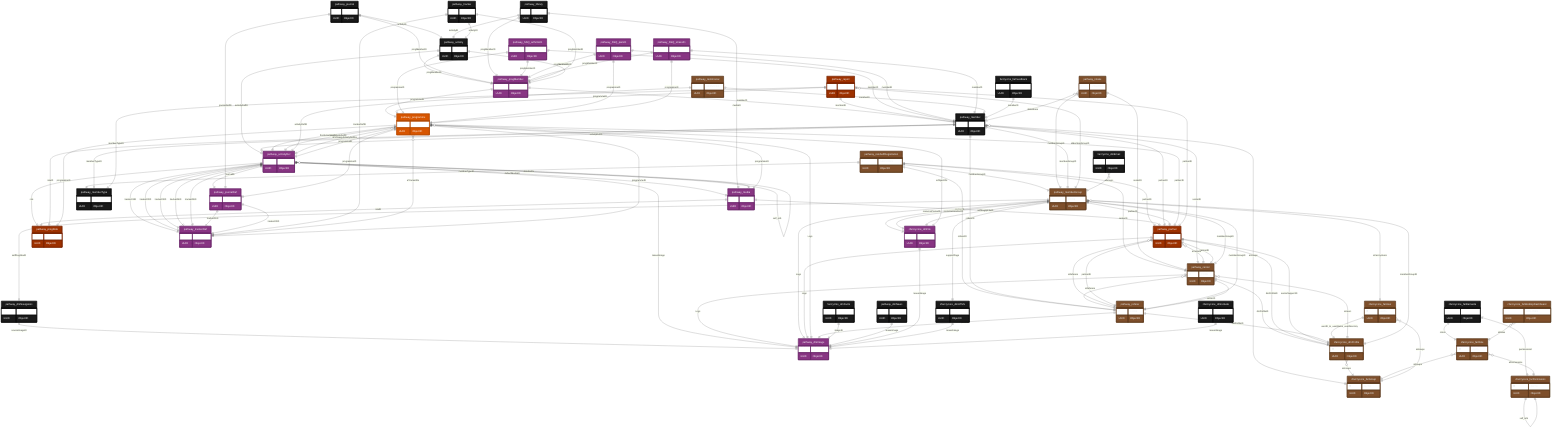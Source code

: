erDiagram
    %% Parameters:
%%   Focus: programme
%%   Domains: provider, participant, pathway
%%   Chart Type: ER
    "pathway_ruleSelfRegistration" {
        📞 SERVICES UUID ObjectID
    }

    "pathway_dmImage" {
        💧 UTILITIES UUID ObjectID
    }

    "pathway_dmNavigation" {
        💧 UTILITIES UUID ObjectID
    }

    "pathway_dmNews" {
        💧 UTILITIES UUID ObjectID
    }

    "pathway_activity" {
        🔥 CORE UUID ObjectID
    }

    "pathway_activityDef" {
        🔥 CORE UUID ObjectID
    }

    "pathway_center" {
        🔥 CORE UUID ObjectID
    }

    "pathway_intake" {
        💧 UTILITIES UUID ObjectID
    }

    "pathway_journal" {
        💧 UTILITIES UUID ObjectID
    }

    "pathway_journalDef" {
        💧 UTILITIES UUID ObjectID
    }

    "pathway_library" {
        💧 UTILITIES UUID ObjectID
    }

    "pathway_media" {
        🔥 CORE UUID ObjectID
    }

    "pathway_member" {
        🔥 CORE UUID ObjectID
    }

    "pathway_memberGroup" {
        🔥 CORE UUID ObjectID
    }

    "pathway_memberType" {
        💧 UTILITIES UUID ObjectID
    }

    "pathway_partner" {
        🔥 CORE UUID ObjectID
    }

    "pathway_progMember" {
        🔥 CORE UUID ObjectID
    }

    "pathway_programme" {
        💧 UTILITIES UUID ObjectID
    }

    "pathway_progRole" {
        📞 SERVICES UUID ObjectID
    }

    "pathway_referer" {
        🔥 CORE UUID ObjectID
    }

    "pathway_report" {
        📞 SERVICES UUID ObjectID
    }

    "pathway_SSQ_arthritis01" {
        💧 UTILITIES UUID ObjectID
    }

    "pathway_SSQ_pain01" {
        💧 UTILITIES UUID ObjectID
    }

    "pathway_SSQ_stress01" {
        💧 UTILITIES UUID ObjectID
    }

    "pathway_testimonial" {
        📞 SERVICES UUID ObjectID
    }

    "pathway_tracker" {
        💧 UTILITIES UUID ObjectID
    }

    "pathway_trackerDef" {
        💧 UTILITIES UUID ObjectID
    }

    "farcrycms_dmEmail" {
        📞 SERVICES UUID ObjectID
    }

    "farcrycms_dmFacts" {
        💧 UTILITIES UUID ObjectID
    }

    "farcrycms_farFeedback" {
        📞 SERVICES UUID ObjectID
    }

    "zfarcrycore_dmFile" {
        💧 UTILITIES UUID ObjectID
    }

    "zfarcrycore_dmHTML" {
        💧 UTILITIES UUID ObjectID
    }

    "zfarcrycore_dmInclude" {
        💧 UTILITIES UUID ObjectID
    }

    "zfarcrycore_dmProfile" {
        🛡️ AUTH UUID ObjectID
    }

    "zfarcrycore_farBarnacle" {
        🛡️ AUTH UUID ObjectID
    }

    "zfarcrycore_farGroup" {
        🛡️ AUTH UUID ObjectID
    }

    "zfarcrycore_farPermission" {
        🛡️ AUTH UUID ObjectID
    }

    "zfarcrycore_farRole" {
        🛡️ AUTH UUID ObjectID
    }

    "zfarcrycore_farUser" {
        🛡️ AUTH UUID ObjectID
    }

    "zfarcrycore_farWebtopDashboard" {
        💧 UTILITIES UUID ObjectID
    }

    %% Direct FK Relationships
    "pathway_ruleSelfRegistration" ||--|| "pathway_memberType" : memberTypeID
    "pathway_ruleSelfRegistration" ||--|| "pathway_memberGroup" : memberGroupID
    "pathway_ruleSelfRegistration" ||--|| "pathway_partner" : partnerID
    "pathway_ruleSelfRegistration" ||--|| "pathway_center" : centerID
    "pathway_ruleSelfRegistration" ||--|| "pathway_referer" : refererID
    "pathway_dmNavigation" ||--|| "pathway_dmImage" : sourceImageID
    "pathway_activity" ||--|| "pathway_progMember" : progMemberID
    "pathway_activity" ||--|| "pathway_activityDef" : activityDefID
    "pathway_activityDef" ||--|| "pathway_programme" : programmeID
    "pathway_activityDef" ||--|| "pathway_dmImage" : teaserImage
    "pathway_activityDef" ||--|| "pathway_progRole" : role
    "pathway_activityDef" ||--|| "pathway_media" : defaultMediaID
    "pathway_activityDef" ||--|| "pathway_journalDef" : journalID
    "pathway_activityDef" ||--|| "pathway_trackerDef" : tracker01ID
    "pathway_activityDef" ||--|| "pathway_trackerDef" : tracker02ID
    "pathway_activityDef" ||--|| "pathway_trackerDef" : tracker03ID
    "pathway_activityDef" ||--|| "pathway_trackerDef" : tracker04ID
    "pathway_activityDef" ||--|| "pathway_trackerDef" : tracker05ID
    "pathway_center" ||--|| "pathway_dmImage" : Logo
    "pathway_center" ||--|| "zfarcrycore_dmProfile" : dmProfileID
    "pathway_center" ||--|| "pathway_partner" : partnerID
    "pathway_center" ||--|| "pathway_memberGroup" : memberGroupID
    "pathway_intake" ||--|| "pathway_memberGroup" : memberGroupID
    "pathway_intake" ||--|| "pathway_center" : centerID
    "pathway_journal" ||--|| "pathway_progMember" : progMemberID
    "pathway_journal" ||--|| "pathway_journalDef" : journalDefID
    "pathway_journal" ||--|| "pathway_activity" : activityID
    "pathway_journalDef" ||--|| "pathway_trackerDef" : tracker01ID
    "pathway_journalDef" ||--|| "pathway_trackerDef" : tracker02ID
    "pathway_journalDef" ||--|| "pathway_programme" : programmeID
    "pathway_library" ||--|| "pathway_progMember" : progMemberID
    "pathway_library" ||--|| "pathway_activity" : activityID
    "pathway_library" ||--|| "pathway_media" : mediaID
    "pathway_media" ||--|| "pathway_partner" : partnerID
    "pathway_media" ||--|| "pathway_programme" : programmeID
    "pathway_media" ||--|| "pathway_progRole" : roleID
    "pathway_member" ||--|| "pathway_memberType" : memberTypeID
    "pathway_member" ||--|| "pathway_memberGroup" : memberGroupID
    "pathway_member" ||--|| "pathway_partner" : partnerID
    "pathway_member" ||--|| "pathway_center" : centerID
    "pathway_member" ||--|| "pathway_referer" : refererID
    "pathway_member" ||--|| "pathway_activityDef" : activityDefID
    "pathway_member" ||--|| "pathway_progRole" : roleID
    "pathway_memberGroup" ||--|| "pathway_partner" : partnerID
    "pathway_memberGroup" ||--|| "pathway_dmImage" : Logo
    "pathway_memberGroup" ||--|| "zfarcrycore_dmFile" : resourcePosterID
    "pathway_memberGroup" ||--|| "zfarcrycore_dmFile" : resourceHandoutID
    "pathway_memberGroup" ||--|| "zfarcrycore_dmHTML" : supportPage
    "pathway_memberGroup" ||--|| "pathway_dmNavigation" : selfRegNavID
    "pathway_memberGroup" ||--|| "zfarcrycore_dmFile" : selfRegQrFileID
    "pathway_partner" ||--|| "pathway_dmImage" : Logo
    "pathway_partner" ||--|| "zfarcrycore_dmProfile" : dmProfileID
    "pathway_partner" ||--|| "zfarcrycore_dmProfile" : seniorSupportID
    "pathway_progMember" ||--|| "pathway_programme" : programmeID
    "pathway_progMember" ||--|| "pathway_member" : memberID
    "pathway_progMember" ||--|| "pathway_activity" : currActivityID
    "pathway_programme" ||--|| "pathway_partner" : partnerID
    "pathway_programme" ||--|| "pathway_dmImage" : Logo
    "pathway_programme" ||--|| "pathway_activityDef" : firstActivityDefID
    "pathway_programme" ||--|| "pathway_activityDef" : lastActivityDefID
    "pathway_progRole" ||--|| "pathway_programme" : programmeID
    "pathway_referer" ||--|| "pathway_dmImage" : picture
    "pathway_referer" ||--|| "zfarcrycore_dmProfile" : dmProfileID
    "pathway_referer" ||--|| "pathway_partner" : partnerID
    "pathway_referer" ||--|| "pathway_memberGroup" : memberGroupID
    "pathway_referer" ||--|| "pathway_center" : centerID
    "pathway_report" ||--|| "pathway_programme" : programmeID
    "pathway_report" ||--|| "pathway_partner" : partnerID
    "pathway_report" ||--|| "pathway_member" : memberID
    "pathway_report" ||--|| "pathway_memberType" : memberTypeID
    "pathway_SSQ_arthritis01" ||--|| "pathway_programme" : programmeID
    "pathway_SSQ_arthritis01" ||--|| "pathway_progMember" : progMemberID
    "pathway_SSQ_arthritis01" ||--|| "pathway_member" : memberID
    "pathway_SSQ_pain01" ||--|| "pathway_programme" : programmeID
    "pathway_SSQ_pain01" ||--|| "pathway_progMember" : progMemberID
    "pathway_SSQ_pain01" ||--|| "pathway_member" : memberID
    "pathway_SSQ_stress01" ||--|| "pathway_programme" : programmeID
    "pathway_SSQ_stress01" ||--|| "pathway_progMember" : progMemberID
    "pathway_SSQ_stress01" ||--|| "pathway_member" : memberID
    "pathway_testimonial" ||--|| "pathway_member" : memberID
    "pathway_testimonial" ||--|| "pathway_activityDef" : activityDefID
    "pathway_tracker" ||--|| "pathway_progMember" : progMemberID
    "pathway_tracker" ||--|| "pathway_trackerDef" : trackerDefID
    "pathway_tracker" ||--|| "pathway_activity" : activityID
    "pathway_trackerDef" ||--|| "pathway_programme" : programmeID
    "farcrycms_dmFacts" ||--|| "pathway_dmImage" : imageID
    "pathway_dmNews" ||--|| "pathway_dmImage" : teaserImage
    "farcrycms_farFeedback" ||--|| "pathway_member" : memberID
    "zfarcrycore_dmFile" ||--|| "pathway_dmImage" : teaserImage
    "zfarcrycore_dmHTML" ||--|| "pathway_dmImage" : teaserImage
    "zfarcrycore_dmInclude" ||--|| "pathway_dmImage" : teaserImage
    "zfarcrycore_dmProfile" ||--|| "pathway_memberGroup" : memberGroupID
    "zfarcrycore_farBarnacle" ||--|| "zfarcrycore_farRole" : roleid
    "zfarcrycore_farBarnacle" ||--|| "zfarcrycore_farPermission" : permissionid
    %% End Direct FK Relationships

    %% Special Joins
    "zfarcrycore_farUser" ||--|| "zfarcrycore_dmProfile" : userID_to_userName_userDirectory
    %% End Special Joins

    %% Self-Referencing Relationships for farPermission
    %% Self-refs include: aRelatedtypes
    "zfarcrycore_farPermission" ||--|| "zfarcrycore_farPermission" : self_refs
    %% End Self-Referencing Relationships for farPermission

    %% Self-Referencing Relationships for activityDef
    %% Self-refs include: onEndID, aCuePointActivities, aInteract1Activities, aInteract2Activities, aInteract3Activities, aInteract4Activities, aInteract5Activities
    "pathway_activityDef" ||--|| "pathway_activityDef" : self_refs
    %% End Self-Referencing Relationships for activityDef

    %% Join Table Relationships
    "pathway_activityDef" }o--|| "pathway_media" : aMediaIDs
    "pathway_center" }o--|| "zfarcrycore_dmProfile" : aUsers
    "pathway_center" }o--|| "pathway_referer" : aReferers
    "pathway_intake" }o--|| "pathway_member" : aMembers
    "pathway_member" }o--|| "zfarcrycore_farGroup" : aGroups
    "pathway_memberGroup" }o--|| "zfarcrycore_farUser" : aFarcryUsers
    "pathway_partner" }o--|| "pathway_center" : aCenters
    "pathway_partner" }o--|| "pathway_referer" : aReferers
    "pathway_programme" }o--|| "pathway_activityDef" : aFollowupActivityDefIDs
    "pathway_programme" }o--|| "pathway_trackerDef" : aTrackerIDs
    "pathway_programme" }o--|| "zfarcrycore_dmFile" : aObjectIDs
    "pathway_report" }o--|| "pathway_memberGroup" : aMemberGroupID
    "farcrycms_dmEmail" }o--|| "pathway_memberGroup" : aGroups
    "zfarcrycore_dmProfile" }o--|| "zfarcrycore_farGroup" : aGroups
    "zfarcrycore_farRole" }o--|| "zfarcrycore_farGroup" : aGroups
    "zfarcrycore_farRole" }o--|| "zfarcrycore_farPermission" : aPermissions
    "zfarcrycore_farUser" }o--|| "zfarcrycore_farGroup" : aGroups
    "zfarcrycore_farWebtopDashboard" }o--|| "zfarcrycore_farRole" : aRoles
    %% End Join Table Relationships


    %% Entity Styling
    style pathway_ruleSelfRegistration fill:#7e4f2b,stroke:#5d3d1f,stroke-width:2px,color:#eceff1
    style pathway_dmImage fill:#883583,stroke:#6a2a6a,stroke-width:2px,color:#fff
    style pathway_dmNavigation fill:#1a1a1a,stroke:#0d0d0d,stroke-width:2px,color:#fff
    style pathway_dmNews fill:#1a1a1a,stroke:#0d0d0d,stroke-width:2px,color:#fff
    style pathway_activity fill:#1a1a1a,stroke:#0d0d0d,stroke-width:2px,color:#fff
    style pathway_activityDef fill:#883583,stroke:#6a2a6a,stroke-width:2px,color:#fff
    style pathway_center fill:#7e4f2b,stroke:#5d3d1f,stroke-width:2px,color:#eceff1
    style pathway_intake fill:#7e4f2b,stroke:#5d3d1f,stroke-width:2px,color:#eceff1
    style pathway_journal fill:#1a1a1a,stroke:#0d0d0d,stroke-width:2px,color:#fff
    style pathway_journalDef fill:#883583,stroke:#6a2a6a,stroke-width:2px,color:#fff
    style pathway_library fill:#1a1a1a,stroke:#0d0d0d,stroke-width:2px,color:#fff
    style pathway_media fill:#883583,stroke:#6a2a6a,stroke-width:2px,color:#fff
    style pathway_member fill:#1a1a1a,stroke:#0d0d0d,stroke-width:2px,color:#fff
    style pathway_memberGroup fill:#7e4f2b,stroke:#5d3d1f,stroke-width:2px,color:#eceff1
    style pathway_memberType fill:#1a1a1a,stroke:#0d0d0d,stroke-width:2px,color:#fff
    style pathway_partner fill:#9d3100,stroke:#7a2600,stroke-width:2px,color:#fff
    style pathway_progMember fill:#883583,stroke:#6a2a6a,stroke-width:2px,color:#fff
    style pathway_programme fill:#d75500,stroke:#b34d00,stroke-width:2px,color:#fff
    style pathway_progRole fill:#9d3100,stroke:#7a2600,stroke-width:2px,color:#fff
    style pathway_referer fill:#7e4f2b,stroke:#5d3d1f,stroke-width:2px,color:#eceff1
    style pathway_report fill:#9d3100,stroke:#7a2600,stroke-width:2px,color:#fff
    style pathway_SSQ_arthritis01 fill:#883583,stroke:#6a2a6a,stroke-width:2px,color:#fff
    style pathway_SSQ_pain01 fill:#883583,stroke:#6a2a6a,stroke-width:2px,color:#fff
    style pathway_SSQ_stress01 fill:#883583,stroke:#6a2a6a,stroke-width:2px,color:#fff
    style pathway_testimonial fill:#7e4f2b,stroke:#5d3d1f,stroke-width:2px,color:#eceff1
    style pathway_tracker fill:#1a1a1a,stroke:#0d0d0d,stroke-width:2px,color:#fff
    style pathway_trackerDef fill:#883583,stroke:#6a2a6a,stroke-width:2px,color:#fff
    style farcrycms_dmEmail fill:#1a1a1a,stroke:#0d0d0d,stroke-width:2px,color:#fff
    style farcrycms_dmFacts fill:#1a1a1a,stroke:#0d0d0d,stroke-width:2px,color:#fff
    style farcrycms_farFeedback fill:#1a1a1a,stroke:#0d0d0d,stroke-width:2px,color:#fff
    style zfarcrycore_dmFile fill:#883583,stroke:#6a2a6a,stroke-width:2px,color:#fff
    style zfarcrycore_dmHTML fill:#1a1a1a,stroke:#0d0d0d,stroke-width:2px,color:#fff
    style zfarcrycore_dmInclude fill:#1a1a1a,stroke:#0d0d0d,stroke-width:2px,color:#fff
    style zfarcrycore_dmProfile fill:#7e4f2b,stroke:#5d3d1f,stroke-width:2px,color:#eceff1
    style zfarcrycore_farBarnacle fill:#1a1a1a,stroke:#0d0d0d,stroke-width:2px,color:#fff
    style zfarcrycore_farGroup fill:#7e4f2b,stroke:#5d3d1f,stroke-width:2px,color:#eceff1
    style zfarcrycore_farPermission fill:#7e4f2b,stroke:#5d3d1f,stroke-width:2px,color:#eceff1
    style zfarcrycore_farRole fill:#7e4f2b,stroke:#5d3d1f,stroke-width:2px,color:#eceff1
    style zfarcrycore_farUser fill:#7e4f2b,stroke:#5d3d1f,stroke-width:2px,color:#eceff1
    style zfarcrycore_farWebtopDashboard fill:#7e4f2b,stroke:#5d3d1f,stroke-width:2px,color:#eceff1